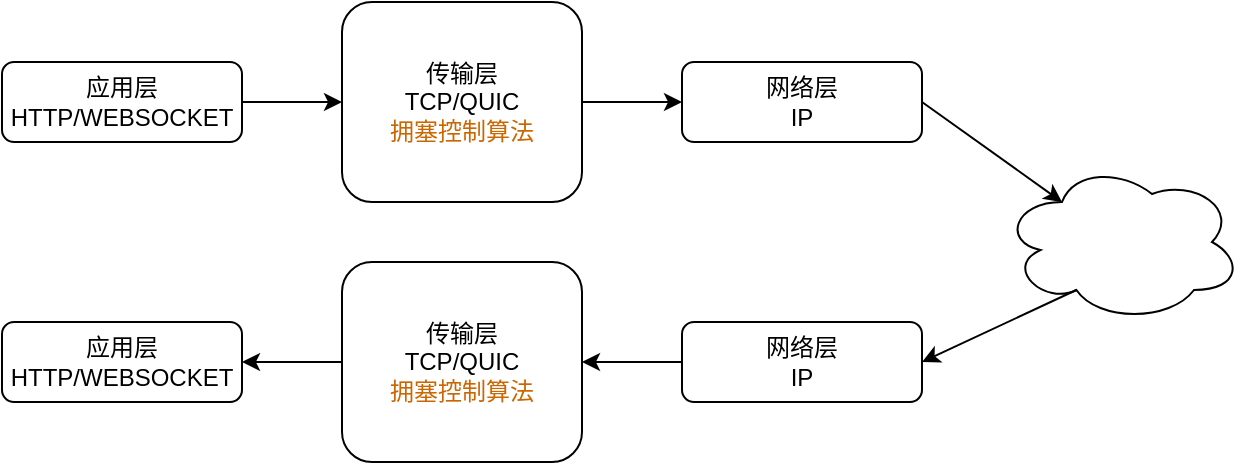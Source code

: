 <mxfile version="26.2.13">
  <diagram id="C5RBs43oDa-KdzZeNtuy" name="Page-1">
    <mxGraphModel dx="1215" dy="657" grid="1" gridSize="10" guides="1" tooltips="1" connect="1" arrows="1" fold="1" page="1" pageScale="1" pageWidth="827" pageHeight="1169" math="0" shadow="0">
      <root>
        <mxCell id="WIyWlLk6GJQsqaUBKTNV-0" />
        <mxCell id="WIyWlLk6GJQsqaUBKTNV-1" parent="WIyWlLk6GJQsqaUBKTNV-0" />
        <mxCell id="WIyWlLk6GJQsqaUBKTNV-3" value="&lt;div&gt;应用层&lt;/div&gt;HTTP/WEBSOCKET" style="rounded=1;whiteSpace=wrap;html=1;fontSize=12;glass=0;strokeWidth=1;shadow=0;" parent="WIyWlLk6GJQsqaUBKTNV-1" vertex="1">
          <mxGeometry x="170" y="130" width="120" height="40" as="geometry" />
        </mxCell>
        <mxCell id="GS8hxyTyObDqApa_BKXd-0" value="&lt;div&gt;&lt;font style=&quot;color: rgb(0, 0, 0);&quot;&gt;传输层&lt;/font&gt;&lt;/div&gt;&lt;div&gt;&lt;font style=&quot;color: rgb(0, 0, 0);&quot;&gt;TCP/QUIC&lt;/font&gt;&lt;/div&gt;&lt;div&gt;&lt;font style=&quot;color: rgb(204, 102, 0);&quot;&gt;拥塞控制算法&lt;/font&gt;&lt;/div&gt;" style="rounded=1;whiteSpace=wrap;html=1;fontSize=12;glass=0;strokeWidth=1;shadow=0;fontColor=#FF8000;" vertex="1" parent="WIyWlLk6GJQsqaUBKTNV-1">
          <mxGeometry x="340" y="100" width="120" height="100" as="geometry" />
        </mxCell>
        <mxCell id="GS8hxyTyObDqApa_BKXd-2" value="&lt;div&gt;网络层&lt;/div&gt;IP" style="rounded=1;whiteSpace=wrap;html=1;fontSize=12;glass=0;strokeWidth=1;shadow=0;" vertex="1" parent="WIyWlLk6GJQsqaUBKTNV-1">
          <mxGeometry x="510" y="130" width="120" height="40" as="geometry" />
        </mxCell>
        <mxCell id="GS8hxyTyObDqApa_BKXd-8" value="" style="endArrow=classic;html=1;rounded=0;exitX=1;exitY=0.5;exitDx=0;exitDy=0;entryX=0;entryY=0.5;entryDx=0;entryDy=0;" edge="1" parent="WIyWlLk6GJQsqaUBKTNV-1" source="WIyWlLk6GJQsqaUBKTNV-3" target="GS8hxyTyObDqApa_BKXd-0">
          <mxGeometry width="50" height="50" relative="1" as="geometry">
            <mxPoint x="390" y="270" as="sourcePoint" />
            <mxPoint x="440" y="220" as="targetPoint" />
          </mxGeometry>
        </mxCell>
        <mxCell id="GS8hxyTyObDqApa_BKXd-9" value="" style="endArrow=classic;html=1;rounded=0;entryX=0;entryY=0.5;entryDx=0;entryDy=0;exitX=1;exitY=0.5;exitDx=0;exitDy=0;" edge="1" parent="WIyWlLk6GJQsqaUBKTNV-1" source="GS8hxyTyObDqApa_BKXd-0" target="GS8hxyTyObDqApa_BKXd-2">
          <mxGeometry width="50" height="50" relative="1" as="geometry">
            <mxPoint x="450" y="140" as="sourcePoint" />
            <mxPoint x="348" y="150" as="targetPoint" />
          </mxGeometry>
        </mxCell>
        <mxCell id="GS8hxyTyObDqApa_BKXd-12" value="" style="ellipse;shape=cloud;whiteSpace=wrap;html=1;" vertex="1" parent="WIyWlLk6GJQsqaUBKTNV-1">
          <mxGeometry x="670" y="180" width="120" height="80" as="geometry" />
        </mxCell>
        <mxCell id="GS8hxyTyObDqApa_BKXd-13" value="&lt;div&gt;网络层&lt;/div&gt;IP" style="rounded=1;whiteSpace=wrap;html=1;fontSize=12;glass=0;strokeWidth=1;shadow=0;" vertex="1" parent="WIyWlLk6GJQsqaUBKTNV-1">
          <mxGeometry x="510" y="260" width="120" height="40" as="geometry" />
        </mxCell>
        <mxCell id="GS8hxyTyObDqApa_BKXd-14" value="&lt;div&gt;&lt;font style=&quot;color: rgb(0, 0, 0);&quot;&gt;传输层&lt;/font&gt;&lt;/div&gt;&lt;div&gt;&lt;font style=&quot;color: rgb(0, 0, 0);&quot;&gt;TCP/QUIC&lt;/font&gt;&lt;/div&gt;&lt;div&gt;&lt;font style=&quot;color: rgb(204, 102, 0);&quot;&gt;拥塞控制算法&lt;/font&gt;&lt;/div&gt;" style="rounded=1;whiteSpace=wrap;html=1;fontSize=12;glass=0;strokeWidth=1;shadow=0;fontColor=#FF8000;" vertex="1" parent="WIyWlLk6GJQsqaUBKTNV-1">
          <mxGeometry x="340" y="230" width="120" height="100" as="geometry" />
        </mxCell>
        <mxCell id="GS8hxyTyObDqApa_BKXd-15" value="&lt;div&gt;应用层&lt;/div&gt;HTTP/WEBSOCKET" style="rounded=1;whiteSpace=wrap;html=1;fontSize=12;glass=0;strokeWidth=1;shadow=0;" vertex="1" parent="WIyWlLk6GJQsqaUBKTNV-1">
          <mxGeometry x="170" y="260" width="120" height="40" as="geometry" />
        </mxCell>
        <mxCell id="GS8hxyTyObDqApa_BKXd-16" value="" style="endArrow=classic;html=1;rounded=0;entryX=0.25;entryY=0.25;entryDx=0;entryDy=0;exitX=1;exitY=0.5;exitDx=0;exitDy=0;entryPerimeter=0;" edge="1" parent="WIyWlLk6GJQsqaUBKTNV-1" source="GS8hxyTyObDqApa_BKXd-2" target="GS8hxyTyObDqApa_BKXd-12">
          <mxGeometry width="50" height="50" relative="1" as="geometry">
            <mxPoint x="470" y="160" as="sourcePoint" />
            <mxPoint x="520" y="160" as="targetPoint" />
          </mxGeometry>
        </mxCell>
        <mxCell id="GS8hxyTyObDqApa_BKXd-17" value="" style="endArrow=classic;html=1;rounded=0;entryX=1;entryY=0.5;entryDx=0;entryDy=0;exitX=0.31;exitY=0.8;exitDx=0;exitDy=0;exitPerimeter=0;" edge="1" parent="WIyWlLk6GJQsqaUBKTNV-1" source="GS8hxyTyObDqApa_BKXd-12" target="GS8hxyTyObDqApa_BKXd-13">
          <mxGeometry width="50" height="50" relative="1" as="geometry">
            <mxPoint x="480" y="170" as="sourcePoint" />
            <mxPoint x="530" y="170" as="targetPoint" />
          </mxGeometry>
        </mxCell>
        <mxCell id="GS8hxyTyObDqApa_BKXd-18" value="" style="endArrow=classic;html=1;rounded=0;entryX=1;entryY=0.5;entryDx=0;entryDy=0;exitX=0;exitY=0.5;exitDx=0;exitDy=0;" edge="1" parent="WIyWlLk6GJQsqaUBKTNV-1" source="GS8hxyTyObDqApa_BKXd-13" target="GS8hxyTyObDqApa_BKXd-14">
          <mxGeometry width="50" height="50" relative="1" as="geometry">
            <mxPoint x="470" y="160" as="sourcePoint" />
            <mxPoint x="520" y="160" as="targetPoint" />
          </mxGeometry>
        </mxCell>
        <mxCell id="GS8hxyTyObDqApa_BKXd-19" value="" style="endArrow=classic;html=1;rounded=0;entryX=1;entryY=0.5;entryDx=0;entryDy=0;" edge="1" parent="WIyWlLk6GJQsqaUBKTNV-1" source="GS8hxyTyObDqApa_BKXd-14" target="GS8hxyTyObDqApa_BKXd-15">
          <mxGeometry width="50" height="50" relative="1" as="geometry">
            <mxPoint x="330" y="280" as="sourcePoint" />
            <mxPoint x="470" y="290" as="targetPoint" />
          </mxGeometry>
        </mxCell>
      </root>
    </mxGraphModel>
  </diagram>
</mxfile>
